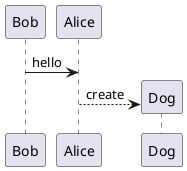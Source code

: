 {
  "sha1": "osdyzx82n875l1c0yo50idejt5dicvm",
  "insertion": {
    "when": "2024-06-04T17:28:40.224Z",
    "user": "plantuml@gmail.com"
  }
}
@startuml
Bob -> Alice : hello
create Dog
Alice --> Dog : create
@enduml
